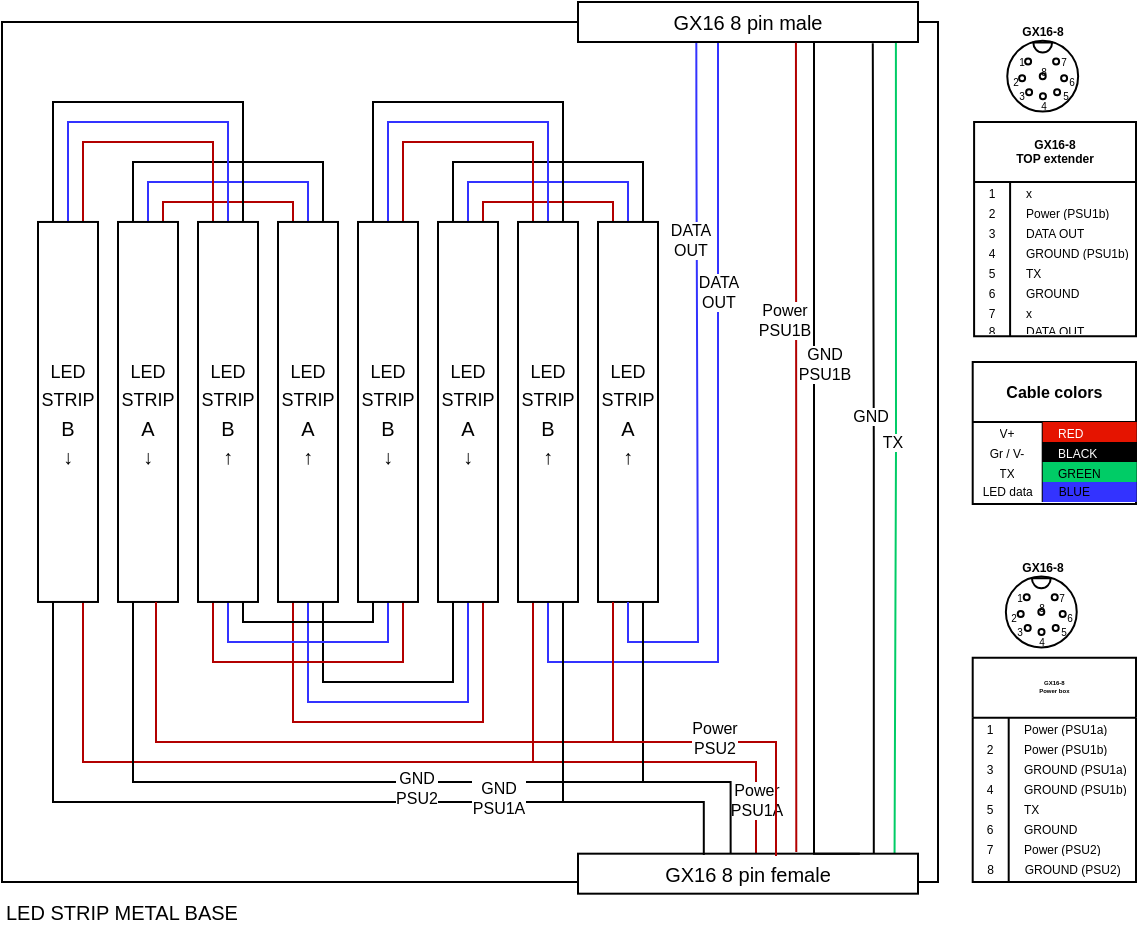 <mxfile version="24.8.3">
  <diagram name="Pagina-1" id="Ac-OBfrbWdnEvAkecJNc">
    <mxGraphModel dx="2564" dy="502" grid="1" gridSize="10" guides="1" tooltips="1" connect="1" arrows="1" fold="1" page="1" pageScale="1" pageWidth="827" pageHeight="1169" math="0" shadow="0">
      <root>
        <mxCell id="0" />
        <mxCell id="1" parent="0" />
        <mxCell id="9Q_260vBjeD41utI28-m-216" value="" style="rounded=0;whiteSpace=wrap;html=1;fillColor=none;movable=1;resizable=1;rotatable=1;deletable=1;editable=1;locked=0;connectable=1;" parent="1" vertex="1">
          <mxGeometry x="-1597" y="220" width="468" height="430" as="geometry" />
        </mxCell>
        <mxCell id="9Q_260vBjeD41utI28-m-170" style="edgeStyle=orthogonalEdgeStyle;rounded=0;orthogonalLoop=1;jettySize=auto;html=1;exitX=0.5;exitY=0;exitDx=0;exitDy=0;entryX=0.5;entryY=0;entryDx=0;entryDy=0;endArrow=none;endFill=0;strokeColor=#3333FF;" parent="1" source="9Q_260vBjeD41utI28-m-163" target="9Q_260vBjeD41utI28-m-165" edge="1">
          <mxGeometry relative="1" as="geometry">
            <Array as="points">
              <mxPoint x="-1524" y="299.98" />
              <mxPoint x="-1444" y="299.98" />
            </Array>
          </mxGeometry>
        </mxCell>
        <mxCell id="9Q_260vBjeD41utI28-m-171" style="edgeStyle=orthogonalEdgeStyle;rounded=0;orthogonalLoop=1;jettySize=auto;html=1;exitX=0.75;exitY=0;exitDx=0;exitDy=0;entryX=0.25;entryY=0;entryDx=0;entryDy=0;endArrow=none;endFill=0;fillColor=#e51400;strokeColor=#B20000;" parent="1" source="9Q_260vBjeD41utI28-m-163" target="9Q_260vBjeD41utI28-m-165" edge="1">
          <mxGeometry relative="1" as="geometry">
            <Array as="points">
              <mxPoint x="-1516" y="309.98" />
              <mxPoint x="-1452" y="309.98" />
            </Array>
          </mxGeometry>
        </mxCell>
        <mxCell id="9Q_260vBjeD41utI28-m-172" style="edgeStyle=orthogonalEdgeStyle;rounded=0;orthogonalLoop=1;jettySize=auto;html=1;exitX=0.25;exitY=0;exitDx=0;exitDy=0;entryX=0.75;entryY=0;entryDx=0;entryDy=0;endArrow=none;endFill=0;" parent="1" source="9Q_260vBjeD41utI28-m-163" target="9Q_260vBjeD41utI28-m-165" edge="1">
          <mxGeometry relative="1" as="geometry">
            <Array as="points">
              <mxPoint x="-1531" y="289.98" />
              <mxPoint x="-1436" y="289.98" />
            </Array>
          </mxGeometry>
        </mxCell>
        <mxCell id="lU2QvOXhu1DzfBHnCpEM-1" style="edgeStyle=orthogonalEdgeStyle;rounded=0;orthogonalLoop=1;jettySize=auto;html=1;exitX=0.75;exitY=1;exitDx=0;exitDy=0;endArrow=none;endFill=0;fillColor=#e51400;strokeColor=#B20000;" parent="1" source="9Q_260vBjeD41utI28-m-164" edge="1">
          <mxGeometry relative="1" as="geometry">
            <mxPoint x="-1330" y="590" as="targetPoint" />
            <Array as="points">
              <mxPoint x="-1556" y="590" />
            </Array>
          </mxGeometry>
        </mxCell>
        <mxCell id="lU2QvOXhu1DzfBHnCpEM-4" style="edgeStyle=orthogonalEdgeStyle;rounded=0;orthogonalLoop=1;jettySize=auto;html=1;exitX=0.25;exitY=1;exitDx=0;exitDy=0;endArrow=none;endFill=0;" parent="1" source="9Q_260vBjeD41utI28-m-164" edge="1">
          <mxGeometry relative="1" as="geometry">
            <mxPoint x="-1320" y="610" as="targetPoint" />
            <Array as="points">
              <mxPoint x="-1571" y="610" />
              <mxPoint x="-1310" y="610" />
            </Array>
          </mxGeometry>
        </mxCell>
        <mxCell id="9Q_260vBjeD41utI28-m-163" value="&lt;font style=&quot;font-size: 9px;&quot;&gt;LED STRIP&lt;/font&gt;&lt;div&gt;&lt;font size=&quot;1&quot;&gt;A&lt;br&gt;&lt;/font&gt;&lt;div&gt;&lt;font style=&quot;&quot;&gt;&lt;font size=&quot;1&quot;&gt;↓&lt;/font&gt;&lt;/font&gt;&lt;/div&gt;&lt;/div&gt;" style="rounded=0;whiteSpace=wrap;html=1;movable=1;resizable=1;rotatable=1;deletable=1;editable=1;locked=0;connectable=1;" parent="1" vertex="1">
          <mxGeometry x="-1539" y="319.98" width="30" height="190" as="geometry" />
        </mxCell>
        <mxCell id="9Q_260vBjeD41utI28-m-169" style="edgeStyle=orthogonalEdgeStyle;rounded=0;orthogonalLoop=1;jettySize=auto;html=1;exitX=0.5;exitY=0;exitDx=0;exitDy=0;entryX=0.5;entryY=0;entryDx=0;entryDy=0;endArrow=none;endFill=0;strokeColor=#3333FF;" parent="1" source="9Q_260vBjeD41utI28-m-164" target="9Q_260vBjeD41utI28-m-166" edge="1">
          <mxGeometry relative="1" as="geometry">
            <Array as="points">
              <mxPoint x="-1564" y="269.98" />
              <mxPoint x="-1484" y="269.98" />
            </Array>
          </mxGeometry>
        </mxCell>
        <mxCell id="9Q_260vBjeD41utI28-m-173" style="edgeStyle=orthogonalEdgeStyle;rounded=0;orthogonalLoop=1;jettySize=auto;html=1;exitX=0.75;exitY=0;exitDx=0;exitDy=0;entryX=0.25;entryY=0;entryDx=0;entryDy=0;endArrow=none;endFill=0;fillColor=#e51400;strokeColor=#B20000;" parent="1" source="9Q_260vBjeD41utI28-m-164" target="9Q_260vBjeD41utI28-m-166" edge="1">
          <mxGeometry relative="1" as="geometry">
            <Array as="points">
              <mxPoint x="-1556" y="279.98" />
              <mxPoint x="-1491" y="279.98" />
            </Array>
          </mxGeometry>
        </mxCell>
        <mxCell id="9Q_260vBjeD41utI28-m-174" style="edgeStyle=orthogonalEdgeStyle;rounded=0;orthogonalLoop=1;jettySize=auto;html=1;exitX=0.25;exitY=0;exitDx=0;exitDy=0;entryX=0.75;entryY=0;entryDx=0;entryDy=0;endArrow=none;endFill=0;" parent="1" source="9Q_260vBjeD41utI28-m-164" target="9Q_260vBjeD41utI28-m-166" edge="1">
          <mxGeometry relative="1" as="geometry">
            <Array as="points">
              <mxPoint x="-1571" y="259.98" />
              <mxPoint x="-1476" y="259.98" />
            </Array>
          </mxGeometry>
        </mxCell>
        <mxCell id="lU2QvOXhu1DzfBHnCpEM-2" style="edgeStyle=orthogonalEdgeStyle;rounded=0;orthogonalLoop=1;jettySize=auto;html=1;fillColor=#e51400;strokeColor=#B20000;endArrow=none;endFill=0;" parent="1" edge="1">
          <mxGeometry relative="1" as="geometry">
            <mxPoint x="-1270" y="580" as="targetPoint" />
            <mxPoint x="-1520" y="510" as="sourcePoint" />
            <Array as="points">
              <mxPoint x="-1520" y="580" />
            </Array>
          </mxGeometry>
        </mxCell>
        <mxCell id="lU2QvOXhu1DzfBHnCpEM-3" style="edgeStyle=orthogonalEdgeStyle;rounded=0;orthogonalLoop=1;jettySize=auto;html=1;endArrow=none;endFill=0;exitX=0.25;exitY=1;exitDx=0;exitDy=0;" parent="1" source="9Q_260vBjeD41utI28-m-163" edge="1">
          <mxGeometry relative="1" as="geometry">
            <mxPoint x="-1250" y="600" as="targetPoint" />
            <mxPoint x="-1570" y="540" as="sourcePoint" />
            <Array as="points">
              <mxPoint x="-1531" y="600" />
            </Array>
          </mxGeometry>
        </mxCell>
        <mxCell id="9Q_260vBjeD41utI28-m-164" value="&lt;font style=&quot;font-size: 9px;&quot;&gt;LED STRIP&lt;/font&gt;&lt;div&gt;&lt;font size=&quot;1&quot;&gt;B&lt;br&gt;&lt;/font&gt;&lt;div&gt;&lt;font style=&quot;&quot;&gt;&lt;font size=&quot;1&quot;&gt;↓&lt;/font&gt;&lt;/font&gt;&lt;/div&gt;&lt;/div&gt;" style="rounded=0;whiteSpace=wrap;html=1;movable=1;resizable=1;rotatable=1;deletable=1;editable=1;locked=0;connectable=1;" parent="1" vertex="1">
          <mxGeometry x="-1579" y="319.98" width="30" height="190" as="geometry" />
        </mxCell>
        <mxCell id="9Q_260vBjeD41utI28-m-209" style="edgeStyle=orthogonalEdgeStyle;rounded=0;orthogonalLoop=1;jettySize=auto;html=1;exitX=0.75;exitY=1;exitDx=0;exitDy=0;entryX=0.25;entryY=1;entryDx=0;entryDy=0;endArrow=none;endFill=0;" parent="1" source="9Q_260vBjeD41utI28-m-165" target="9Q_260vBjeD41utI28-m-199" edge="1">
          <mxGeometry relative="1" as="geometry">
            <Array as="points">
              <mxPoint x="-1436" y="550" />
              <mxPoint x="-1372" y="550" />
            </Array>
          </mxGeometry>
        </mxCell>
        <mxCell id="9Q_260vBjeD41utI28-m-210" style="edgeStyle=orthogonalEdgeStyle;rounded=0;orthogonalLoop=1;jettySize=auto;html=1;exitX=0.5;exitY=1;exitDx=0;exitDy=0;entryX=0.5;entryY=1;entryDx=0;entryDy=0;endArrow=none;endFill=0;strokeColor=#3333FF;" parent="1" source="9Q_260vBjeD41utI28-m-165" target="9Q_260vBjeD41utI28-m-199" edge="1">
          <mxGeometry relative="1" as="geometry">
            <Array as="points">
              <mxPoint x="-1444" y="560" />
              <mxPoint x="-1364" y="560" />
            </Array>
          </mxGeometry>
        </mxCell>
        <mxCell id="9Q_260vBjeD41utI28-m-211" style="edgeStyle=orthogonalEdgeStyle;rounded=0;orthogonalLoop=1;jettySize=auto;html=1;exitX=0.25;exitY=1;exitDx=0;exitDy=0;entryX=0.75;entryY=1;entryDx=0;entryDy=0;endArrow=none;endFill=0;fillColor=#e51400;strokeColor=#B20000;" parent="1" source="9Q_260vBjeD41utI28-m-165" target="9Q_260vBjeD41utI28-m-199" edge="1">
          <mxGeometry relative="1" as="geometry">
            <Array as="points">
              <mxPoint x="-1452" y="570" />
              <mxPoint x="-1356" y="570" />
            </Array>
          </mxGeometry>
        </mxCell>
        <mxCell id="9Q_260vBjeD41utI28-m-165" value="&lt;font style=&quot;font-size: 9px;&quot;&gt;LED STRIP&lt;/font&gt;&lt;div&gt;&lt;font size=&quot;1&quot;&gt;A&lt;br&gt;&lt;/font&gt;&lt;div&gt;&lt;font style=&quot;&quot;&gt;&lt;font size=&quot;1&quot;&gt;↑&lt;/font&gt;&lt;/font&gt;&lt;/div&gt;&lt;/div&gt;" style="rounded=0;whiteSpace=wrap;html=1;movable=1;resizable=1;rotatable=1;deletable=1;editable=1;locked=0;connectable=1;" parent="1" vertex="1">
          <mxGeometry x="-1459" y="319.98" width="30" height="190" as="geometry" />
        </mxCell>
        <mxCell id="9Q_260vBjeD41utI28-m-206" style="edgeStyle=orthogonalEdgeStyle;rounded=0;orthogonalLoop=1;jettySize=auto;html=1;exitX=0.75;exitY=1;exitDx=0;exitDy=0;entryX=0.25;entryY=1;entryDx=0;entryDy=0;endArrow=none;endFill=0;" parent="1" source="9Q_260vBjeD41utI28-m-166" target="9Q_260vBjeD41utI28-m-203" edge="1">
          <mxGeometry relative="1" as="geometry">
            <Array as="points">
              <mxPoint x="-1477" y="520" />
              <mxPoint x="-1411" y="520" />
            </Array>
          </mxGeometry>
        </mxCell>
        <mxCell id="9Q_260vBjeD41utI28-m-207" style="edgeStyle=orthogonalEdgeStyle;rounded=0;orthogonalLoop=1;jettySize=auto;html=1;exitX=0.5;exitY=1;exitDx=0;exitDy=0;entryX=0.5;entryY=1;entryDx=0;entryDy=0;strokeColor=#3333FF;endArrow=none;endFill=0;" parent="1" source="9Q_260vBjeD41utI28-m-166" target="9Q_260vBjeD41utI28-m-203" edge="1">
          <mxGeometry relative="1" as="geometry" />
        </mxCell>
        <mxCell id="9Q_260vBjeD41utI28-m-208" style="edgeStyle=orthogonalEdgeStyle;rounded=0;orthogonalLoop=1;jettySize=auto;html=1;exitX=0.25;exitY=1;exitDx=0;exitDy=0;entryX=0.75;entryY=1;entryDx=0;entryDy=0;fillColor=#e51400;strokeColor=#B20000;endArrow=none;endFill=0;" parent="1" source="9Q_260vBjeD41utI28-m-166" target="9Q_260vBjeD41utI28-m-203" edge="1">
          <mxGeometry relative="1" as="geometry">
            <Array as="points">
              <mxPoint x="-1491" y="540" />
              <mxPoint x="-1396" y="540" />
            </Array>
          </mxGeometry>
        </mxCell>
        <mxCell id="9Q_260vBjeD41utI28-m-166" value="&lt;font style=&quot;font-size: 9px;&quot;&gt;LED STRIP&lt;/font&gt;&lt;div&gt;&lt;font size=&quot;1&quot;&gt;B&lt;br&gt;&lt;/font&gt;&lt;div&gt;&lt;font style=&quot;&quot;&gt;&lt;font size=&quot;1&quot;&gt;↑&lt;/font&gt;&lt;/font&gt;&lt;/div&gt;&lt;/div&gt;" style="rounded=0;whiteSpace=wrap;html=1;movable=1;resizable=1;rotatable=1;deletable=1;editable=1;locked=0;connectable=1;" parent="1" vertex="1">
          <mxGeometry x="-1499" y="319.98" width="30" height="190" as="geometry" />
        </mxCell>
        <mxCell id="9Q_260vBjeD41utI28-m-196" style="edgeStyle=orthogonalEdgeStyle;rounded=0;orthogonalLoop=1;jettySize=auto;html=1;exitX=0.5;exitY=0;exitDx=0;exitDy=0;entryX=0.5;entryY=0;entryDx=0;entryDy=0;endArrow=none;endFill=0;strokeColor=#3333FF;" parent="1" source="9Q_260vBjeD41utI28-m-199" target="9Q_260vBjeD41utI28-m-204" edge="1">
          <mxGeometry relative="1" as="geometry">
            <Array as="points">
              <mxPoint x="-1364" y="299.98" />
              <mxPoint x="-1284" y="299.98" />
            </Array>
          </mxGeometry>
        </mxCell>
        <mxCell id="9Q_260vBjeD41utI28-m-197" style="edgeStyle=orthogonalEdgeStyle;rounded=0;orthogonalLoop=1;jettySize=auto;html=1;exitX=0.75;exitY=0;exitDx=0;exitDy=0;entryX=0.25;entryY=0;entryDx=0;entryDy=0;endArrow=none;endFill=0;fillColor=#e51400;strokeColor=#B20000;" parent="1" source="9Q_260vBjeD41utI28-m-199" target="9Q_260vBjeD41utI28-m-204" edge="1">
          <mxGeometry relative="1" as="geometry">
            <Array as="points">
              <mxPoint x="-1356" y="309.98" />
              <mxPoint x="-1292" y="309.98" />
            </Array>
          </mxGeometry>
        </mxCell>
        <mxCell id="9Q_260vBjeD41utI28-m-198" style="edgeStyle=orthogonalEdgeStyle;rounded=0;orthogonalLoop=1;jettySize=auto;html=1;exitX=0.25;exitY=0;exitDx=0;exitDy=0;entryX=0.75;entryY=0;entryDx=0;entryDy=0;endArrow=none;endFill=0;" parent="1" source="9Q_260vBjeD41utI28-m-199" target="9Q_260vBjeD41utI28-m-204" edge="1">
          <mxGeometry relative="1" as="geometry">
            <Array as="points">
              <mxPoint x="-1371" y="289.98" />
              <mxPoint x="-1276" y="289.98" />
            </Array>
          </mxGeometry>
        </mxCell>
        <mxCell id="9Q_260vBjeD41utI28-m-199" value="&lt;font style=&quot;font-size: 9px;&quot;&gt;LED STRIP&lt;/font&gt;&lt;div&gt;&lt;font size=&quot;1&quot;&gt;A&lt;br&gt;&lt;/font&gt;&lt;div&gt;&lt;font style=&quot;&quot;&gt;&lt;font size=&quot;1&quot;&gt;↓&lt;/font&gt;&lt;/font&gt;&lt;/div&gt;&lt;/div&gt;" style="rounded=0;whiteSpace=wrap;html=1;movable=1;resizable=1;rotatable=1;deletable=1;editable=1;locked=0;connectable=1;" parent="1" vertex="1">
          <mxGeometry x="-1379" y="319.98" width="30" height="190" as="geometry" />
        </mxCell>
        <mxCell id="9Q_260vBjeD41utI28-m-200" style="edgeStyle=orthogonalEdgeStyle;rounded=0;orthogonalLoop=1;jettySize=auto;html=1;exitX=0.5;exitY=0;exitDx=0;exitDy=0;entryX=0.5;entryY=0;entryDx=0;entryDy=0;endArrow=none;endFill=0;strokeColor=#3333FF;" parent="1" source="9Q_260vBjeD41utI28-m-203" target="9Q_260vBjeD41utI28-m-205" edge="1">
          <mxGeometry relative="1" as="geometry">
            <Array as="points">
              <mxPoint x="-1404" y="269.98" />
              <mxPoint x="-1324" y="269.98" />
            </Array>
          </mxGeometry>
        </mxCell>
        <mxCell id="9Q_260vBjeD41utI28-m-201" style="edgeStyle=orthogonalEdgeStyle;rounded=0;orthogonalLoop=1;jettySize=auto;html=1;exitX=0.75;exitY=0;exitDx=0;exitDy=0;entryX=0.25;entryY=0;entryDx=0;entryDy=0;endArrow=none;endFill=0;fillColor=#e51400;strokeColor=#B20000;" parent="1" source="9Q_260vBjeD41utI28-m-203" target="9Q_260vBjeD41utI28-m-205" edge="1">
          <mxGeometry relative="1" as="geometry">
            <Array as="points">
              <mxPoint x="-1396" y="279.98" />
              <mxPoint x="-1331" y="279.98" />
            </Array>
          </mxGeometry>
        </mxCell>
        <mxCell id="9Q_260vBjeD41utI28-m-202" style="edgeStyle=orthogonalEdgeStyle;rounded=0;orthogonalLoop=1;jettySize=auto;html=1;exitX=0.25;exitY=0;exitDx=0;exitDy=0;entryX=0.75;entryY=0;entryDx=0;entryDy=0;endArrow=none;endFill=0;" parent="1" source="9Q_260vBjeD41utI28-m-203" target="9Q_260vBjeD41utI28-m-205" edge="1">
          <mxGeometry relative="1" as="geometry">
            <Array as="points">
              <mxPoint x="-1411" y="259.98" />
              <mxPoint x="-1316" y="259.98" />
            </Array>
          </mxGeometry>
        </mxCell>
        <mxCell id="9Q_260vBjeD41utI28-m-203" value="&lt;font style=&quot;font-size: 9px;&quot;&gt;LED STRIP&lt;/font&gt;&lt;div&gt;&lt;font size=&quot;1&quot;&gt;B&lt;br&gt;&lt;/font&gt;&lt;div&gt;&lt;font style=&quot;&quot;&gt;&lt;font size=&quot;1&quot;&gt;↓&lt;/font&gt;&lt;/font&gt;&lt;/div&gt;&lt;/div&gt;" style="rounded=0;whiteSpace=wrap;html=1;movable=1;resizable=1;rotatable=1;deletable=1;editable=1;locked=0;connectable=1;" parent="1" vertex="1">
          <mxGeometry x="-1419" y="319.98" width="30" height="190" as="geometry" />
        </mxCell>
        <mxCell id="9Q_260vBjeD41utI28-m-204" value="&lt;font style=&quot;font-size: 9px;&quot;&gt;LED STRIP&lt;/font&gt;&lt;div&gt;&lt;font size=&quot;1&quot;&gt;A&lt;br&gt;&lt;/font&gt;&lt;div&gt;&lt;font style=&quot;&quot;&gt;&lt;font size=&quot;1&quot;&gt;↑&lt;/font&gt;&lt;/font&gt;&lt;/div&gt;&lt;/div&gt;" style="rounded=0;whiteSpace=wrap;html=1;movable=1;resizable=1;rotatable=1;deletable=1;editable=1;locked=0;connectable=1;" parent="1" vertex="1">
          <mxGeometry x="-1299" y="319.98" width="30" height="190" as="geometry" />
        </mxCell>
        <mxCell id="9Q_260vBjeD41utI28-m-220" style="edgeStyle=orthogonalEdgeStyle;rounded=0;orthogonalLoop=1;jettySize=auto;html=1;exitX=0.5;exitY=1;exitDx=0;exitDy=0;entryX=0.5;entryY=1;entryDx=0;entryDy=0;strokeColor=#3333FF;endArrow=none;endFill=0;startArrow=none;startFill=0;" parent="1" source="9Q_260vBjeD41utI28-m-205" target="9Q_260vBjeD41utI28-m-218" edge="1">
          <mxGeometry relative="1" as="geometry">
            <Array as="points">
              <mxPoint x="-1324" y="540" />
              <mxPoint x="-1239" y="540" />
            </Array>
          </mxGeometry>
        </mxCell>
        <mxCell id="9Q_260vBjeD41utI28-m-227" value="DATA&lt;div style=&quot;font-size: 8px;&quot;&gt;OUT&lt;/div&gt;" style="edgeLabel;html=1;align=center;verticalAlign=middle;resizable=0;points=[];fontSize=8;" parent="9Q_260vBjeD41utI28-m-220" vertex="1" connectable="0">
          <mxGeometry x="0.099" relative="1" as="geometry">
            <mxPoint y="-58" as="offset" />
          </mxGeometry>
        </mxCell>
        <mxCell id="9Q_260vBjeD41utI28-m-262" style="edgeStyle=orthogonalEdgeStyle;rounded=0;orthogonalLoop=1;jettySize=auto;html=1;exitX=0.25;exitY=1;exitDx=0;exitDy=0;endArrow=none;endFill=0;startArrow=none;startFill=0;fillColor=#e51400;strokeColor=#B20000;" parent="1" source="9Q_260vBjeD41utI28-m-205" edge="1">
          <mxGeometry relative="1" as="geometry">
            <Array as="points">
              <mxPoint x="-1331" y="590" />
              <mxPoint x="-1220" y="590" />
              <mxPoint x="-1220" y="636" />
            </Array>
            <mxPoint x="-1220" y="636" as="targetPoint" />
          </mxGeometry>
        </mxCell>
        <mxCell id="9Q_260vBjeD41utI28-m-270" value="Power&lt;br style=&quot;font-size: 8px;&quot;&gt;&lt;div style=&quot;font-size: 8px;&quot;&gt;PSU1A&lt;/div&gt;" style="edgeLabel;html=1;align=center;verticalAlign=middle;resizable=0;points=[];fontSize=8;" parent="9Q_260vBjeD41utI28-m-262" vertex="1" connectable="0">
          <mxGeometry x="0.769" relative="1" as="geometry">
            <mxPoint as="offset" />
          </mxGeometry>
        </mxCell>
        <mxCell id="9Q_260vBjeD41utI28-m-205" value="&lt;font style=&quot;font-size: 9px;&quot;&gt;LED STRIP&lt;/font&gt;&lt;div&gt;&lt;font size=&quot;1&quot;&gt;B&lt;br&gt;&lt;/font&gt;&lt;div&gt;&lt;font style=&quot;&quot;&gt;&lt;font size=&quot;1&quot;&gt;↑&lt;/font&gt;&lt;/font&gt;&lt;/div&gt;&lt;/div&gt;" style="rounded=0;whiteSpace=wrap;html=1;movable=1;resizable=1;rotatable=1;deletable=1;editable=1;locked=0;connectable=1;" parent="1" vertex="1">
          <mxGeometry x="-1339" y="319.98" width="30" height="190" as="geometry" />
        </mxCell>
        <mxCell id="9Q_260vBjeD41utI28-m-223" style="edgeStyle=orthogonalEdgeStyle;rounded=0;orthogonalLoop=1;jettySize=auto;html=1;exitX=0.935;exitY=0.991;exitDx=0;exitDy=0;entryX=0.931;entryY=0.141;entryDx=0;entryDy=0;entryPerimeter=0;exitPerimeter=0;endArrow=none;endFill=0;strokeColor=#00CC66;startArrow=none;startFill=0;" parent="1" source="9Q_260vBjeD41utI28-m-218" target="9Q_260vBjeD41utI28-m-219" edge="1">
          <mxGeometry relative="1" as="geometry" />
        </mxCell>
        <mxCell id="9Q_260vBjeD41utI28-m-228" value="TX" style="edgeLabel;html=1;align=center;verticalAlign=middle;resizable=0;points=[];fontSize=8;" parent="9Q_260vBjeD41utI28-m-223" vertex="1" connectable="0">
          <mxGeometry x="0.03" y="-8" relative="1" as="geometry">
            <mxPoint x="6" y="-10" as="offset" />
          </mxGeometry>
        </mxCell>
        <mxCell id="9Q_260vBjeD41utI28-m-272" style="edgeStyle=orthogonalEdgeStyle;rounded=0;orthogonalLoop=1;jettySize=auto;html=1;exitX=0.348;exitY=0.886;exitDx=0;exitDy=0;entryX=0.5;entryY=1;entryDx=0;entryDy=0;strokeColor=#3333FF;exitPerimeter=0;endArrow=none;endFill=0;" parent="1" source="9Q_260vBjeD41utI28-m-218" target="9Q_260vBjeD41utI28-m-204" edge="1">
          <mxGeometry relative="1" as="geometry">
            <Array as="points">
              <mxPoint x="-1250" y="275" />
              <mxPoint x="-1249" y="530" />
              <mxPoint x="-1284" y="530" />
            </Array>
          </mxGeometry>
        </mxCell>
        <mxCell id="9Q_260vBjeD41utI28-m-218" value="&lt;font style=&quot;font-size: 10px;&quot;&gt;GX16 8 pin male&lt;/font&gt;" style="rounded=0;whiteSpace=wrap;html=1;movable=1;resizable=1;rotatable=1;deletable=1;editable=1;locked=0;connectable=1;" parent="1" vertex="1">
          <mxGeometry x="-1309" y="210" width="170" height="20" as="geometry" />
        </mxCell>
        <mxCell id="9Q_260vBjeD41utI28-m-256" style="edgeStyle=orthogonalEdgeStyle;rounded=0;orthogonalLoop=1;jettySize=auto;html=1;exitX=0.449;exitY=0.002;exitDx=0;exitDy=0;entryX=0.75;entryY=1;entryDx=0;entryDy=0;endArrow=none;endFill=0;exitPerimeter=0;" parent="1" source="9Q_260vBjeD41utI28-m-219" target="9Q_260vBjeD41utI28-m-204" edge="1">
          <mxGeometry relative="1" as="geometry">
            <Array as="points">
              <mxPoint x="-1233" y="600" />
              <mxPoint x="-1276" y="600" />
            </Array>
          </mxGeometry>
        </mxCell>
        <mxCell id="9Q_260vBjeD41utI28-m-266" value="GND&lt;div style=&quot;font-size: 8px;&quot;&gt;PSU2&lt;/div&gt;" style="edgeLabel;html=1;align=center;verticalAlign=middle;resizable=0;points=[];fontSize=8;" parent="9Q_260vBjeD41utI28-m-256" vertex="1" connectable="0">
          <mxGeometry x="-0.13" y="1" relative="1" as="geometry">
            <mxPoint x="-119" y="2" as="offset" />
          </mxGeometry>
        </mxCell>
        <mxCell id="9Q_260vBjeD41utI28-m-259" style="edgeStyle=orthogonalEdgeStyle;rounded=0;orthogonalLoop=1;jettySize=auto;html=1;exitX=0.87;exitY=0.085;exitDx=0;exitDy=0;entryX=0.867;entryY=1.031;entryDx=0;entryDy=0;endArrow=none;endFill=0;exitPerimeter=0;entryPerimeter=0;" parent="1" source="9Q_260vBjeD41utI28-m-219" target="9Q_260vBjeD41utI28-m-218" edge="1">
          <mxGeometry relative="1" as="geometry" />
        </mxCell>
        <mxCell id="9Q_260vBjeD41utI28-m-264" value="GND" style="edgeLabel;html=1;align=center;verticalAlign=middle;resizable=0;points=[];fontSize=8;" parent="9Q_260vBjeD41utI28-m-259" vertex="1" connectable="0">
          <mxGeometry x="0.087" y="2" relative="1" as="geometry">
            <mxPoint as="offset" />
          </mxGeometry>
        </mxCell>
        <mxCell id="9Q_260vBjeD41utI28-m-219" value="&lt;font style=&quot;font-size: 10px;&quot;&gt;GX16 8 pin female&lt;/font&gt;" style="rounded=0;whiteSpace=wrap;html=1;movable=1;resizable=1;rotatable=1;deletable=1;editable=1;locked=0;connectable=1;" parent="1" vertex="1">
          <mxGeometry x="-1309" y="635.84" width="170" height="20" as="geometry" />
        </mxCell>
        <mxCell id="9Q_260vBjeD41utI28-m-249" style="edgeStyle=orthogonalEdgeStyle;rounded=0;orthogonalLoop=1;jettySize=auto;html=1;exitX=0.25;exitY=1;exitDx=0;exitDy=0;fillColor=#e51400;strokeColor=#B20000;endArrow=none;endFill=0;startArrow=none;startFill=0;" parent="1" source="9Q_260vBjeD41utI28-m-204" edge="1">
          <mxGeometry relative="1" as="geometry">
            <Array as="points">
              <mxPoint x="-1291" y="580" />
              <mxPoint x="-1210" y="580" />
              <mxPoint x="-1210" y="637" />
            </Array>
            <mxPoint x="-1210" y="636" as="targetPoint" />
          </mxGeometry>
        </mxCell>
        <mxCell id="9Q_260vBjeD41utI28-m-269" value="Power&lt;br style=&quot;font-size: 8px;&quot;&gt;&lt;div style=&quot;font-size: 8px;&quot;&gt;PSU2&lt;/div&gt;" style="edgeLabel;html=1;align=center;verticalAlign=middle;resizable=0;points=[];fontSize=8;" parent="9Q_260vBjeD41utI28-m-249" vertex="1" connectable="0">
          <mxGeometry x="-0.07" y="-8" relative="1" as="geometry">
            <mxPoint x="23" y="-10" as="offset" />
          </mxGeometry>
        </mxCell>
        <mxCell id="9Q_260vBjeD41utI28-m-253" value="LED STRIP METAL BASE" style="text;html=1;align=left;verticalAlign=middle;whiteSpace=wrap;rounded=0;fontSize=10;" parent="1" vertex="1">
          <mxGeometry x="-1597" y="650" width="160" height="30" as="geometry" />
        </mxCell>
        <mxCell id="9Q_260vBjeD41utI28-m-257" style="edgeStyle=orthogonalEdgeStyle;rounded=0;orthogonalLoop=1;jettySize=auto;html=1;exitX=0.75;exitY=1;exitDx=0;exitDy=0;entryX=0.37;entryY=0.032;entryDx=0;entryDy=0;entryPerimeter=0;endArrow=none;endFill=0;startArrow=none;startFill=0;fontSize=8;" parent="1" source="9Q_260vBjeD41utI28-m-205" target="9Q_260vBjeD41utI28-m-219" edge="1">
          <mxGeometry relative="1" as="geometry">
            <Array as="points">
              <mxPoint x="-1316" y="610" />
              <mxPoint x="-1246" y="610" />
            </Array>
          </mxGeometry>
        </mxCell>
        <mxCell id="9Q_260vBjeD41utI28-m-268" value="GND&lt;div style=&quot;font-size: 8px;&quot;&gt;PSU1A&lt;/div&gt;" style="edgeLabel;html=1;align=center;verticalAlign=middle;resizable=0;points=[];fontSize=8;" parent="9Q_260vBjeD41utI28-m-257" vertex="1" connectable="0">
          <mxGeometry x="0.633" y="1" relative="1" as="geometry">
            <mxPoint x="-94" y="-1" as="offset" />
          </mxGeometry>
        </mxCell>
        <mxCell id="9Q_260vBjeD41utI28-m-260" style="edgeStyle=orthogonalEdgeStyle;rounded=0;orthogonalLoop=1;jettySize=auto;html=1;exitX=0.829;exitY=0.003;exitDx=0;exitDy=0;exitPerimeter=0;endArrow=none;endFill=0;" parent="1" source="9Q_260vBjeD41utI28-m-219" edge="1">
          <mxGeometry relative="1" as="geometry">
            <mxPoint x="-1191" y="230" as="targetPoint" />
            <Array as="points">
              <mxPoint x="-1191" y="636" />
            </Array>
          </mxGeometry>
        </mxCell>
        <mxCell id="9Q_260vBjeD41utI28-m-265" value="GND&lt;div&gt;PSU1B&lt;/div&gt;" style="edgeLabel;html=1;align=center;verticalAlign=middle;resizable=0;points=[];fontSize=8;" parent="9Q_260vBjeD41utI28-m-260" vertex="1" connectable="0">
          <mxGeometry x="-0.218" relative="1" as="geometry">
            <mxPoint x="5" y="-101" as="offset" />
          </mxGeometry>
        </mxCell>
        <mxCell id="9Q_260vBjeD41utI28-m-261" style="edgeStyle=orthogonalEdgeStyle;rounded=0;orthogonalLoop=1;jettySize=auto;html=1;exitX=0.642;exitY=-0.043;exitDx=0;exitDy=0;entryX=0.641;entryY=1.021;entryDx=0;entryDy=0;entryPerimeter=0;exitPerimeter=0;fillColor=#e51400;strokeColor=#B20000;endArrow=none;endFill=0;" parent="1" source="9Q_260vBjeD41utI28-m-219" target="9Q_260vBjeD41utI28-m-218" edge="1">
          <mxGeometry relative="1" as="geometry" />
        </mxCell>
        <mxCell id="9Q_260vBjeD41utI28-m-263" value="Power&lt;div style=&quot;font-size: 8px;&quot;&gt;PSU1B&lt;/div&gt;" style="edgeLabel;html=1;align=center;verticalAlign=middle;resizable=0;points=[];fontSize=8;" parent="9Q_260vBjeD41utI28-m-261" vertex="1" connectable="0">
          <mxGeometry x="0.356" relative="1" as="geometry">
            <mxPoint x="-6" y="8" as="offset" />
          </mxGeometry>
        </mxCell>
        <mxCell id="9Q_260vBjeD41utI28-m-273" value="DATA&lt;div style=&quot;font-size: 8px;&quot;&gt;OUT&lt;/div&gt;" style="edgeLabel;html=1;align=center;verticalAlign=middle;resizable=0;points=[];fontSize=8;" parent="1" vertex="1" connectable="0">
          <mxGeometry x="-1228.982" y="431.391" as="geometry">
            <mxPoint x="-24" y="-103" as="offset" />
          </mxGeometry>
        </mxCell>
        <mxCell id="9Q_260vBjeD41utI28-m-594" value="" style="ellipse;whiteSpace=wrap;html=1;aspect=fixed;" parent="1" vertex="1">
          <mxGeometry x="-1095.06" y="497.27" width="35.433" height="35.43" as="geometry" />
        </mxCell>
        <mxCell id="9Q_260vBjeD41utI28-m-595" value="" style="ellipse;whiteSpace=wrap;html=1;aspect=fixed;" parent="1" vertex="1">
          <mxGeometry x="-1078.84" y="513.48" width="3" height="3" as="geometry" />
        </mxCell>
        <mxCell id="9Q_260vBjeD41utI28-m-596" value="" style="ellipse;whiteSpace=wrap;html=1;aspect=fixed;" parent="1" vertex="1">
          <mxGeometry x="-1086.15" y="506.17" width="3" height="3" as="geometry" />
        </mxCell>
        <mxCell id="9Q_260vBjeD41utI28-m-597" value="" style="ellipse;whiteSpace=wrap;html=1;aspect=fixed;" parent="1" vertex="1">
          <mxGeometry x="-1085.65" y="521.49" width="3" height="3" as="geometry" />
        </mxCell>
        <mxCell id="9Q_260vBjeD41utI28-m-598" value="" style="ellipse;whiteSpace=wrap;html=1;aspect=fixed;" parent="1" vertex="1">
          <mxGeometry x="-1089.15" y="514.49" width="3" height="3" as="geometry" />
        </mxCell>
        <mxCell id="9Q_260vBjeD41utI28-m-599" value="" style="ellipse;whiteSpace=wrap;html=1;aspect=fixed;" parent="1" vertex="1">
          <mxGeometry x="-1072.15" y="506.17" width="3" height="3" as="geometry" />
        </mxCell>
        <mxCell id="9Q_260vBjeD41utI28-m-600" value="" style="ellipse;whiteSpace=wrap;html=1;aspect=fixed;" parent="1" vertex="1">
          <mxGeometry x="-1068.15" y="514.49" width="3" height="3" as="geometry" />
        </mxCell>
        <mxCell id="9Q_260vBjeD41utI28-m-601" value="" style="ellipse;whiteSpace=wrap;html=1;aspect=fixed;" parent="1" vertex="1">
          <mxGeometry x="-1071.65" y="521.49" width="3" height="3" as="geometry" />
        </mxCell>
        <mxCell id="9Q_260vBjeD41utI28-m-602" value="1" style="text;html=1;strokeColor=none;fillColor=none;align=center;verticalAlign=middle;whiteSpace=wrap;rounded=0;fontSize=5;" parent="1" vertex="1">
          <mxGeometry x="-1093.15" y="504.17" width="10" height="5" as="geometry" />
        </mxCell>
        <mxCell id="9Q_260vBjeD41utI28-m-603" value="2" style="text;html=1;strokeColor=none;fillColor=none;align=center;verticalAlign=middle;whiteSpace=wrap;rounded=0;fontSize=5;" parent="1" vertex="1">
          <mxGeometry x="-1096.15" y="514.49" width="10" height="5" as="geometry" />
        </mxCell>
        <mxCell id="9Q_260vBjeD41utI28-m-604" value="3" style="text;html=1;strokeColor=none;fillColor=none;align=center;verticalAlign=middle;whiteSpace=wrap;rounded=0;fontSize=5;" parent="1" vertex="1">
          <mxGeometry x="-1092.65" y="521.49" width="10" height="5" as="geometry" />
        </mxCell>
        <mxCell id="9Q_260vBjeD41utI28-m-605" value="5" style="text;html=1;strokeColor=none;fillColor=none;align=center;verticalAlign=middle;whiteSpace=wrap;rounded=0;fontSize=5;" parent="1" vertex="1">
          <mxGeometry x="-1070.65" y="521.49" width="10" height="5" as="geometry" />
        </mxCell>
        <mxCell id="9Q_260vBjeD41utI28-m-606" value="6" style="text;html=1;strokeColor=none;fillColor=none;align=center;verticalAlign=middle;whiteSpace=wrap;rounded=0;fontSize=5;" parent="1" vertex="1">
          <mxGeometry x="-1068.15" y="514.49" width="10" height="5" as="geometry" />
        </mxCell>
        <mxCell id="9Q_260vBjeD41utI28-m-607" value="7" style="text;html=1;strokeColor=none;fillColor=none;align=center;verticalAlign=middle;whiteSpace=wrap;rounded=0;fontSize=5;" parent="1" vertex="1">
          <mxGeometry x="-1071.65" y="504.17" width="10" height="5" as="geometry" />
        </mxCell>
        <mxCell id="9Q_260vBjeD41utI28-m-608" value="8" style="text;html=1;strokeColor=none;fillColor=none;align=center;verticalAlign=middle;whiteSpace=wrap;rounded=0;fontSize=5;" parent="1" vertex="1">
          <mxGeometry x="-1082.15" y="509.49" width="10" height="5" as="geometry" />
        </mxCell>
        <mxCell id="9Q_260vBjeD41utI28-m-609" value="" style="verticalLabelPosition=bottom;verticalAlign=top;html=1;shape=mxgraph.basic.half_circle;fontSize=3;movable=1;resizable=1;rotatable=1;deletable=1;editable=1;connectable=1;fixDash=0;shadow=0;sketch=0;" parent="1" vertex="1">
          <mxGeometry x="-1082.05" y="498.17" width="9.41" height="5" as="geometry" />
        </mxCell>
        <mxCell id="9Q_260vBjeD41utI28-m-617" value="GX16-8&#xa;Power box" style="shape=table;startSize=30;container=1;collapsible=0;childLayout=tableLayout;fixedRows=1;rowLines=0;fontStyle=1;shadow=0;sketch=0;strokeColor=#000000;fontSize=3;" parent="1" vertex="1">
          <mxGeometry x="-1111.65" y="537.9" width="81.65" height="112.1" as="geometry" />
        </mxCell>
        <mxCell id="9Q_260vBjeD41utI28-m-618" value="" style="shape=tableRow;horizontal=0;startSize=0;swimlaneHead=0;swimlaneBody=0;top=0;left=0;bottom=0;right=0;collapsible=0;dropTarget=0;fillColor=none;points=[[0,0.5],[1,0.5]];portConstraint=eastwest;shadow=0;sketch=0;strokeColor=#000000;fontSize=3;" parent="9Q_260vBjeD41utI28-m-617" vertex="1">
          <mxGeometry y="30" width="81.65" height="10" as="geometry" />
        </mxCell>
        <mxCell id="9Q_260vBjeD41utI28-m-619" value="1" style="shape=partialRectangle;html=1;whiteSpace=wrap;connectable=0;fillColor=none;top=0;left=0;bottom=0;right=0;overflow=hidden;pointerEvents=1;shadow=0;sketch=0;strokeColor=#000000;fontSize=6;" parent="9Q_260vBjeD41utI28-m-618" vertex="1">
          <mxGeometry width="18" height="10" as="geometry">
            <mxRectangle width="18" height="10" as="alternateBounds" />
          </mxGeometry>
        </mxCell>
        <mxCell id="9Q_260vBjeD41utI28-m-620" value="Power (PSU1a)" style="shape=partialRectangle;html=1;whiteSpace=wrap;connectable=0;fillColor=none;top=0;left=0;bottom=0;right=0;align=left;spacingLeft=6;overflow=hidden;shadow=0;sketch=0;strokeColor=#000000;fontSize=6;" parent="9Q_260vBjeD41utI28-m-618" vertex="1">
          <mxGeometry x="18" width="64" height="10" as="geometry">
            <mxRectangle width="64" height="10" as="alternateBounds" />
          </mxGeometry>
        </mxCell>
        <mxCell id="9Q_260vBjeD41utI28-m-621" value="" style="shape=tableRow;horizontal=0;startSize=0;swimlaneHead=0;swimlaneBody=0;top=0;left=0;bottom=0;right=0;collapsible=0;dropTarget=0;fillColor=none;points=[[0,0.5],[1,0.5]];portConstraint=eastwest;shadow=0;sketch=0;strokeColor=#000000;fontSize=3;" parent="9Q_260vBjeD41utI28-m-617" vertex="1">
          <mxGeometry y="40" width="81.65" height="10" as="geometry" />
        </mxCell>
        <mxCell id="9Q_260vBjeD41utI28-m-622" value="2" style="shape=partialRectangle;html=1;whiteSpace=wrap;connectable=0;fillColor=none;top=0;left=0;bottom=0;right=0;overflow=hidden;shadow=0;sketch=0;strokeColor=#000000;fontSize=6;" parent="9Q_260vBjeD41utI28-m-621" vertex="1">
          <mxGeometry width="18" height="10" as="geometry">
            <mxRectangle width="18" height="10" as="alternateBounds" />
          </mxGeometry>
        </mxCell>
        <mxCell id="9Q_260vBjeD41utI28-m-623" value="Power&amp;nbsp;(PSU1b)" style="shape=partialRectangle;html=1;whiteSpace=wrap;connectable=0;fillColor=none;top=0;left=0;bottom=0;right=0;align=left;spacingLeft=6;overflow=hidden;shadow=0;sketch=0;strokeColor=#000000;fontSize=6;" parent="9Q_260vBjeD41utI28-m-621" vertex="1">
          <mxGeometry x="18" width="64" height="10" as="geometry">
            <mxRectangle width="64" height="10" as="alternateBounds" />
          </mxGeometry>
        </mxCell>
        <mxCell id="9Q_260vBjeD41utI28-m-624" value="" style="shape=tableRow;horizontal=0;startSize=0;swimlaneHead=0;swimlaneBody=0;top=0;left=0;bottom=0;right=0;collapsible=0;dropTarget=0;fillColor=none;points=[[0,0.5],[1,0.5]];portConstraint=eastwest;shadow=0;sketch=0;strokeColor=#000000;fontSize=3;" parent="9Q_260vBjeD41utI28-m-617" vertex="1">
          <mxGeometry y="50" width="81.65" height="10" as="geometry" />
        </mxCell>
        <mxCell id="9Q_260vBjeD41utI28-m-625" value="3" style="shape=partialRectangle;html=1;whiteSpace=wrap;connectable=0;fillColor=none;top=0;left=0;bottom=0;right=0;overflow=hidden;shadow=0;sketch=0;strokeColor=#000000;fontSize=6;" parent="9Q_260vBjeD41utI28-m-624" vertex="1">
          <mxGeometry width="18" height="10" as="geometry">
            <mxRectangle width="18" height="10" as="alternateBounds" />
          </mxGeometry>
        </mxCell>
        <mxCell id="9Q_260vBjeD41utI28-m-626" value="GROUND&amp;nbsp;(PSU1a)" style="shape=partialRectangle;html=1;whiteSpace=wrap;connectable=0;fillColor=none;top=0;left=0;bottom=0;right=0;align=left;spacingLeft=6;overflow=hidden;shadow=0;sketch=0;strokeColor=#000000;fontSize=6;" parent="9Q_260vBjeD41utI28-m-624" vertex="1">
          <mxGeometry x="18" width="64" height="10" as="geometry">
            <mxRectangle width="64" height="10" as="alternateBounds" />
          </mxGeometry>
        </mxCell>
        <mxCell id="9Q_260vBjeD41utI28-m-627" style="shape=tableRow;horizontal=0;startSize=0;swimlaneHead=0;swimlaneBody=0;top=0;left=0;bottom=0;right=0;collapsible=0;dropTarget=0;fillColor=none;points=[[0,0.5],[1,0.5]];portConstraint=eastwest;shadow=0;sketch=0;strokeColor=#000000;fontSize=3;" parent="9Q_260vBjeD41utI28-m-617" vertex="1">
          <mxGeometry y="60" width="81.65" height="10" as="geometry" />
        </mxCell>
        <mxCell id="9Q_260vBjeD41utI28-m-628" value="4" style="shape=partialRectangle;html=1;whiteSpace=wrap;connectable=0;fillColor=none;top=0;left=0;bottom=0;right=0;overflow=hidden;shadow=0;sketch=0;strokeColor=#000000;fontSize=6;" parent="9Q_260vBjeD41utI28-m-627" vertex="1">
          <mxGeometry width="18" height="10" as="geometry">
            <mxRectangle width="18" height="10" as="alternateBounds" />
          </mxGeometry>
        </mxCell>
        <mxCell id="9Q_260vBjeD41utI28-m-629" value="&lt;span style=&quot;font-size: 6px;&quot;&gt;GROUND&amp;nbsp;(PSU1b)&lt;/span&gt;" style="shape=partialRectangle;html=1;whiteSpace=wrap;connectable=0;fillColor=none;top=0;left=0;bottom=0;right=0;align=left;spacingLeft=6;overflow=hidden;shadow=0;sketch=0;strokeColor=#000000;fontSize=6;" parent="9Q_260vBjeD41utI28-m-627" vertex="1">
          <mxGeometry x="18" width="64" height="10" as="geometry">
            <mxRectangle width="64" height="10" as="alternateBounds" />
          </mxGeometry>
        </mxCell>
        <mxCell id="9Q_260vBjeD41utI28-m-630" style="shape=tableRow;horizontal=0;startSize=0;swimlaneHead=0;swimlaneBody=0;top=0;left=0;bottom=0;right=0;collapsible=0;dropTarget=0;fillColor=none;points=[[0,0.5],[1,0.5]];portConstraint=eastwest;shadow=0;sketch=0;strokeColor=#000000;fontSize=3;" parent="9Q_260vBjeD41utI28-m-617" vertex="1">
          <mxGeometry y="70" width="81.65" height="10" as="geometry" />
        </mxCell>
        <mxCell id="9Q_260vBjeD41utI28-m-631" value="5" style="shape=partialRectangle;html=1;whiteSpace=wrap;connectable=0;fillColor=none;top=0;left=0;bottom=0;right=0;overflow=hidden;shadow=0;sketch=0;strokeColor=#000000;fontSize=6;" parent="9Q_260vBjeD41utI28-m-630" vertex="1">
          <mxGeometry width="18" height="10" as="geometry">
            <mxRectangle width="18" height="10" as="alternateBounds" />
          </mxGeometry>
        </mxCell>
        <mxCell id="9Q_260vBjeD41utI28-m-632" value="TX" style="shape=partialRectangle;html=1;whiteSpace=wrap;connectable=0;fillColor=none;top=0;left=0;bottom=0;right=0;align=left;spacingLeft=6;overflow=hidden;shadow=0;sketch=0;strokeColor=#000000;fontSize=6;" parent="9Q_260vBjeD41utI28-m-630" vertex="1">
          <mxGeometry x="18" width="64" height="10" as="geometry">
            <mxRectangle width="64" height="10" as="alternateBounds" />
          </mxGeometry>
        </mxCell>
        <mxCell id="9Q_260vBjeD41utI28-m-633" style="shape=tableRow;horizontal=0;startSize=0;swimlaneHead=0;swimlaneBody=0;top=0;left=0;bottom=0;right=0;collapsible=0;dropTarget=0;fillColor=none;points=[[0,0.5],[1,0.5]];portConstraint=eastwest;shadow=0;sketch=0;strokeColor=#000000;fontSize=3;" parent="9Q_260vBjeD41utI28-m-617" vertex="1">
          <mxGeometry y="80" width="81.65" height="10" as="geometry" />
        </mxCell>
        <mxCell id="9Q_260vBjeD41utI28-m-634" value="6" style="shape=partialRectangle;html=1;whiteSpace=wrap;connectable=0;fillColor=none;top=0;left=0;bottom=0;right=0;overflow=hidden;shadow=0;sketch=0;strokeColor=#000000;fontSize=6;" parent="9Q_260vBjeD41utI28-m-633" vertex="1">
          <mxGeometry width="18" height="10" as="geometry">
            <mxRectangle width="18" height="10" as="alternateBounds" />
          </mxGeometry>
        </mxCell>
        <mxCell id="9Q_260vBjeD41utI28-m-635" value="GROUND" style="shape=partialRectangle;html=1;whiteSpace=wrap;connectable=0;fillColor=none;top=0;left=0;bottom=0;right=0;align=left;spacingLeft=6;overflow=hidden;shadow=0;sketch=0;strokeColor=#000000;fontSize=6;" parent="9Q_260vBjeD41utI28-m-633" vertex="1">
          <mxGeometry x="18" width="64" height="10" as="geometry">
            <mxRectangle width="64" height="10" as="alternateBounds" />
          </mxGeometry>
        </mxCell>
        <mxCell id="9Q_260vBjeD41utI28-m-636" style="shape=tableRow;horizontal=0;startSize=0;swimlaneHead=0;swimlaneBody=0;top=0;left=0;bottom=0;right=0;collapsible=0;dropTarget=0;fillColor=none;points=[[0,0.5],[1,0.5]];portConstraint=eastwest;shadow=0;sketch=0;strokeColor=#000000;fontSize=3;" parent="9Q_260vBjeD41utI28-m-617" vertex="1">
          <mxGeometry y="90" width="81.65" height="10" as="geometry" />
        </mxCell>
        <mxCell id="9Q_260vBjeD41utI28-m-637" value="7" style="shape=partialRectangle;html=1;whiteSpace=wrap;connectable=0;fillColor=none;top=0;left=0;bottom=0;right=0;overflow=hidden;shadow=0;sketch=0;strokeColor=#000000;fontSize=6;" parent="9Q_260vBjeD41utI28-m-636" vertex="1">
          <mxGeometry width="18" height="10" as="geometry">
            <mxRectangle width="18" height="10" as="alternateBounds" />
          </mxGeometry>
        </mxCell>
        <mxCell id="9Q_260vBjeD41utI28-m-638" value="Power (PSU2)" style="shape=partialRectangle;html=1;whiteSpace=wrap;connectable=0;fillColor=none;top=0;left=0;bottom=0;right=0;align=left;spacingLeft=6;overflow=hidden;shadow=0;sketch=0;strokeColor=#000000;fontSize=6;" parent="9Q_260vBjeD41utI28-m-636" vertex="1">
          <mxGeometry x="18" width="64" height="10" as="geometry">
            <mxRectangle width="64" height="10" as="alternateBounds" />
          </mxGeometry>
        </mxCell>
        <mxCell id="9Q_260vBjeD41utI28-m-639" value="" style="shape=tableRow;horizontal=0;startSize=0;swimlaneHead=0;swimlaneBody=0;fillColor=none;collapsible=0;dropTarget=0;points=[[0,0.5],[1,0.5]];portConstraint=eastwest;top=0;left=0;right=0;bottom=0;" parent="9Q_260vBjeD41utI28-m-617" vertex="1">
          <mxGeometry y="100" width="81.65" height="12" as="geometry" />
        </mxCell>
        <mxCell id="9Q_260vBjeD41utI28-m-640" value="8" style="shape=partialRectangle;connectable=0;fillColor=none;top=0;left=0;bottom=0;right=0;fontStyle=0;overflow=hidden;fontSize=6;" parent="9Q_260vBjeD41utI28-m-639" vertex="1">
          <mxGeometry width="18" height="12" as="geometry">
            <mxRectangle width="18" height="12" as="alternateBounds" />
          </mxGeometry>
        </mxCell>
        <mxCell id="9Q_260vBjeD41utI28-m-641" value="GROUND (PSU2)" style="shape=partialRectangle;connectable=0;fillColor=none;top=0;left=0;bottom=0;right=0;align=left;spacingLeft=6;fontStyle=0;overflow=hidden;fontSize=6;" parent="9Q_260vBjeD41utI28-m-639" vertex="1">
          <mxGeometry x="18" width="64" height="12" as="geometry">
            <mxRectangle width="64" height="12" as="alternateBounds" />
          </mxGeometry>
        </mxCell>
        <mxCell id="9Q_260vBjeD41utI28-m-649" value="GX16-8" style="text;strokeColor=none;fillColor=none;html=1;fontSize=6;fontStyle=1;verticalAlign=middle;align=center;shadow=0;sketch=0;" parent="1" vertex="1">
          <mxGeometry x="-1090.49" y="487.91" width="26.28" height="9.36" as="geometry" />
        </mxCell>
        <mxCell id="9Q_260vBjeD41utI28-m-651" value="" style="ellipse;whiteSpace=wrap;html=1;aspect=fixed;" parent="1" vertex="1">
          <mxGeometry x="-1078.74" y="523.49" width="3" height="3" as="geometry" />
        </mxCell>
        <mxCell id="9Q_260vBjeD41utI28-m-652" value="4" style="text;html=1;strokeColor=none;fillColor=none;align=center;verticalAlign=middle;whiteSpace=wrap;rounded=0;fontSize=5;" parent="1" vertex="1">
          <mxGeometry x="-1081.65" y="526.49" width="10" height="5" as="geometry" />
        </mxCell>
        <mxCell id="9Q_260vBjeD41utI28-m-653" value="Cable colors" style="shape=table;startSize=30;container=1;collapsible=0;childLayout=tableLayout;fixedRows=1;rowLines=0;fontStyle=1;shadow=0;sketch=0;strokeColor=#000000;fontSize=8;" parent="1" vertex="1">
          <mxGeometry x="-1111.65" y="390" width="81.65" height="71" as="geometry" />
        </mxCell>
        <mxCell id="9Q_260vBjeD41utI28-m-654" value="" style="shape=tableRow;horizontal=0;startSize=0;swimlaneHead=0;swimlaneBody=0;top=0;left=0;bottom=0;right=0;collapsible=0;dropTarget=0;fillColor=none;points=[[0,0.5],[1,0.5]];portConstraint=eastwest;shadow=0;sketch=0;strokeColor=#000000;fontSize=3;" parent="9Q_260vBjeD41utI28-m-653" vertex="1">
          <mxGeometry y="30" width="81.65" height="10" as="geometry" />
        </mxCell>
        <mxCell id="9Q_260vBjeD41utI28-m-655" value="V+" style="shape=partialRectangle;html=1;whiteSpace=wrap;connectable=0;fillColor=none;top=0;left=0;bottom=0;right=0;overflow=hidden;pointerEvents=1;shadow=0;sketch=0;strokeColor=#000000;fontSize=6;" parent="9Q_260vBjeD41utI28-m-654" vertex="1">
          <mxGeometry width="35" height="10" as="geometry">
            <mxRectangle width="35" height="10" as="alternateBounds" />
          </mxGeometry>
        </mxCell>
        <mxCell id="9Q_260vBjeD41utI28-m-656" value="RED" style="shape=partialRectangle;html=1;whiteSpace=wrap;connectable=0;fillColor=#e51400;top=0;left=0;bottom=0;right=0;align=left;spacingLeft=6;overflow=hidden;shadow=0;sketch=0;strokeColor=inherit;fontSize=6;fontColor=#ffffff;" parent="9Q_260vBjeD41utI28-m-654" vertex="1">
          <mxGeometry x="35" width="47" height="10" as="geometry">
            <mxRectangle width="47" height="10" as="alternateBounds" />
          </mxGeometry>
        </mxCell>
        <mxCell id="9Q_260vBjeD41utI28-m-657" value="" style="shape=tableRow;horizontal=0;startSize=0;swimlaneHead=0;swimlaneBody=0;top=0;left=0;bottom=0;right=0;collapsible=0;dropTarget=0;fillColor=none;points=[[0,0.5],[1,0.5]];portConstraint=eastwest;shadow=0;sketch=0;strokeColor=#000000;fontSize=3;" parent="9Q_260vBjeD41utI28-m-653" vertex="1">
          <mxGeometry y="40" width="81.65" height="10" as="geometry" />
        </mxCell>
        <mxCell id="9Q_260vBjeD41utI28-m-658" value="Gr / V-" style="shape=partialRectangle;html=1;whiteSpace=wrap;connectable=0;fillColor=none;top=0;left=0;bottom=0;right=0;overflow=hidden;shadow=0;sketch=0;strokeColor=#000000;fontSize=6;" parent="9Q_260vBjeD41utI28-m-657" vertex="1">
          <mxGeometry width="35" height="10" as="geometry">
            <mxRectangle width="35" height="10" as="alternateBounds" />
          </mxGeometry>
        </mxCell>
        <mxCell id="9Q_260vBjeD41utI28-m-659" value="BLACK" style="shape=partialRectangle;html=1;whiteSpace=wrap;connectable=0;fillColor=#000000;top=0;left=0;bottom=0;right=0;align=left;spacingLeft=6;overflow=hidden;shadow=0;sketch=0;strokeColor=inherit;fontSize=6;fontColor=#FFFFFF;" parent="9Q_260vBjeD41utI28-m-657" vertex="1">
          <mxGeometry x="35" width="47" height="10" as="geometry">
            <mxRectangle width="47" height="10" as="alternateBounds" />
          </mxGeometry>
        </mxCell>
        <mxCell id="9Q_260vBjeD41utI28-m-660" value="" style="shape=tableRow;horizontal=0;startSize=0;swimlaneHead=0;swimlaneBody=0;top=0;left=0;bottom=0;right=0;collapsible=0;dropTarget=0;fillColor=none;points=[[0,0.5],[1,0.5]];portConstraint=eastwest;shadow=0;sketch=0;strokeColor=#000000;fontSize=3;" parent="9Q_260vBjeD41utI28-m-653" vertex="1">
          <mxGeometry y="50" width="81.65" height="10" as="geometry" />
        </mxCell>
        <mxCell id="9Q_260vBjeD41utI28-m-661" value="TX" style="shape=partialRectangle;html=1;whiteSpace=wrap;connectable=0;fillColor=none;top=0;left=0;bottom=0;right=0;overflow=hidden;shadow=0;sketch=0;strokeColor=#000000;fontSize=6;" parent="9Q_260vBjeD41utI28-m-660" vertex="1">
          <mxGeometry width="35" height="10" as="geometry">
            <mxRectangle width="35" height="10" as="alternateBounds" />
          </mxGeometry>
        </mxCell>
        <mxCell id="9Q_260vBjeD41utI28-m-662" value="GREEN" style="shape=partialRectangle;html=1;whiteSpace=wrap;connectable=0;fillColor=#00CC66;top=0;left=0;bottom=0;right=0;align=left;spacingLeft=6;overflow=hidden;shadow=0;sketch=0;strokeColor=inherit;fontSize=6;" parent="9Q_260vBjeD41utI28-m-660" vertex="1">
          <mxGeometry x="35" width="47" height="10" as="geometry">
            <mxRectangle width="47" height="10" as="alternateBounds" />
          </mxGeometry>
        </mxCell>
        <mxCell id="9Q_260vBjeD41utI28-m-663" value="" style="shape=tableRow;horizontal=0;startSize=0;swimlaneHead=0;swimlaneBody=0;fillColor=none;collapsible=0;dropTarget=0;points=[[0,0.5],[1,0.5]];portConstraint=eastwest;top=0;left=0;right=0;bottom=0;" parent="9Q_260vBjeD41utI28-m-653" vertex="1">
          <mxGeometry y="60" width="81.65" height="10" as="geometry" />
        </mxCell>
        <mxCell id="9Q_260vBjeD41utI28-m-664" value="LED data" style="shape=partialRectangle;connectable=0;fillColor=none;top=0;left=0;bottom=0;right=0;fontStyle=0;overflow=hidden;fontSize=6;" parent="9Q_260vBjeD41utI28-m-663" vertex="1">
          <mxGeometry width="35" height="10" as="geometry">
            <mxRectangle width="35" height="10" as="alternateBounds" />
          </mxGeometry>
        </mxCell>
        <mxCell id="9Q_260vBjeD41utI28-m-665" value="BLUE" style="shape=partialRectangle;connectable=0;fillColor=#3333FF;top=0;left=0;bottom=0;right=0;align=left;spacingLeft=6;fontStyle=0;overflow=hidden;fontSize=6;strokeColor=inherit;" parent="9Q_260vBjeD41utI28-m-663" vertex="1">
          <mxGeometry x="35" width="47" height="10" as="geometry">
            <mxRectangle width="47" height="10" as="alternateBounds" />
          </mxGeometry>
        </mxCell>
        <mxCell id="9Q_260vBjeD41utI28-m-666" value="" style="ellipse;whiteSpace=wrap;html=1;aspect=fixed;" parent="1" vertex="1">
          <mxGeometry x="-1094.36" y="229.36" width="35.433" height="35.43" as="geometry" />
        </mxCell>
        <mxCell id="9Q_260vBjeD41utI28-m-667" value="" style="ellipse;whiteSpace=wrap;html=1;aspect=fixed;" parent="1" vertex="1">
          <mxGeometry x="-1078.14" y="245.57" width="3" height="3" as="geometry" />
        </mxCell>
        <mxCell id="9Q_260vBjeD41utI28-m-668" value="" style="ellipse;whiteSpace=wrap;html=1;aspect=fixed;" parent="1" vertex="1">
          <mxGeometry x="-1085.45" y="238.26" width="3" height="3" as="geometry" />
        </mxCell>
        <mxCell id="9Q_260vBjeD41utI28-m-669" value="" style="ellipse;whiteSpace=wrap;html=1;aspect=fixed;" parent="1" vertex="1">
          <mxGeometry x="-1084.95" y="253.58" width="3" height="3" as="geometry" />
        </mxCell>
        <mxCell id="9Q_260vBjeD41utI28-m-670" value="" style="ellipse;whiteSpace=wrap;html=1;aspect=fixed;" parent="1" vertex="1">
          <mxGeometry x="-1088.45" y="246.58" width="3" height="3" as="geometry" />
        </mxCell>
        <mxCell id="9Q_260vBjeD41utI28-m-671" value="" style="ellipse;whiteSpace=wrap;html=1;aspect=fixed;" parent="1" vertex="1">
          <mxGeometry x="-1071.45" y="238.26" width="3" height="3" as="geometry" />
        </mxCell>
        <mxCell id="9Q_260vBjeD41utI28-m-672" value="" style="ellipse;whiteSpace=wrap;html=1;aspect=fixed;" parent="1" vertex="1">
          <mxGeometry x="-1067.45" y="246.58" width="3" height="3" as="geometry" />
        </mxCell>
        <mxCell id="9Q_260vBjeD41utI28-m-673" value="" style="ellipse;whiteSpace=wrap;html=1;aspect=fixed;" parent="1" vertex="1">
          <mxGeometry x="-1070.95" y="253.58" width="3" height="3" as="geometry" />
        </mxCell>
        <mxCell id="9Q_260vBjeD41utI28-m-674" value="1" style="text;html=1;strokeColor=none;fillColor=none;align=center;verticalAlign=middle;whiteSpace=wrap;rounded=0;fontSize=5;" parent="1" vertex="1">
          <mxGeometry x="-1092.45" y="236.26" width="10" height="5" as="geometry" />
        </mxCell>
        <mxCell id="9Q_260vBjeD41utI28-m-675" value="2" style="text;html=1;strokeColor=none;fillColor=none;align=center;verticalAlign=middle;whiteSpace=wrap;rounded=0;fontSize=5;" parent="1" vertex="1">
          <mxGeometry x="-1095.45" y="246.58" width="10" height="5" as="geometry" />
        </mxCell>
        <mxCell id="9Q_260vBjeD41utI28-m-676" value="3" style="text;html=1;strokeColor=none;fillColor=none;align=center;verticalAlign=middle;whiteSpace=wrap;rounded=0;fontSize=5;" parent="1" vertex="1">
          <mxGeometry x="-1091.95" y="253.58" width="10" height="5" as="geometry" />
        </mxCell>
        <mxCell id="9Q_260vBjeD41utI28-m-677" value="5" style="text;html=1;strokeColor=none;fillColor=none;align=center;verticalAlign=middle;whiteSpace=wrap;rounded=0;fontSize=5;" parent="1" vertex="1">
          <mxGeometry x="-1069.95" y="253.58" width="10" height="5" as="geometry" />
        </mxCell>
        <mxCell id="9Q_260vBjeD41utI28-m-678" value="6" style="text;html=1;strokeColor=none;fillColor=none;align=center;verticalAlign=middle;whiteSpace=wrap;rounded=0;fontSize=5;" parent="1" vertex="1">
          <mxGeometry x="-1067.45" y="246.58" width="10" height="5" as="geometry" />
        </mxCell>
        <mxCell id="9Q_260vBjeD41utI28-m-679" value="7" style="text;html=1;strokeColor=none;fillColor=none;align=center;verticalAlign=middle;whiteSpace=wrap;rounded=0;fontSize=5;" parent="1" vertex="1">
          <mxGeometry x="-1070.95" y="236.26" width="10" height="5" as="geometry" />
        </mxCell>
        <mxCell id="9Q_260vBjeD41utI28-m-680" value="8" style="text;html=1;strokeColor=none;fillColor=none;align=center;verticalAlign=middle;whiteSpace=wrap;rounded=0;fontSize=5;" parent="1" vertex="1">
          <mxGeometry x="-1081.45" y="241.58" width="10" height="5" as="geometry" />
        </mxCell>
        <mxCell id="9Q_260vBjeD41utI28-m-681" value="" style="verticalLabelPosition=bottom;verticalAlign=top;html=1;shape=mxgraph.basic.half_circle;fontSize=3;movable=1;resizable=1;rotatable=1;deletable=1;editable=1;connectable=1;fixDash=0;shadow=0;sketch=0;" parent="1" vertex="1">
          <mxGeometry x="-1081.35" y="230.26" width="9.41" height="5" as="geometry" />
        </mxCell>
        <mxCell id="9Q_260vBjeD41utI28-m-682" value="GX16-8&#xa;TOP extender" style="shape=table;startSize=30;container=1;collapsible=0;childLayout=tableLayout;fixedRows=1;rowLines=0;fontStyle=1;shadow=0;sketch=0;strokeColor=#000000;fontSize=6;" parent="1" vertex="1">
          <mxGeometry x="-1110.95" y="269.99" width="80.95" height="107.1" as="geometry" />
        </mxCell>
        <mxCell id="9Q_260vBjeD41utI28-m-683" value="" style="shape=tableRow;horizontal=0;startSize=0;swimlaneHead=0;swimlaneBody=0;top=0;left=0;bottom=0;right=0;collapsible=0;dropTarget=0;fillColor=none;points=[[0,0.5],[1,0.5]];portConstraint=eastwest;shadow=0;sketch=0;strokeColor=#000000;fontSize=3;" parent="9Q_260vBjeD41utI28-m-682" vertex="1">
          <mxGeometry y="30" width="80.95" height="10" as="geometry" />
        </mxCell>
        <mxCell id="9Q_260vBjeD41utI28-m-684" value="1" style="shape=partialRectangle;html=1;whiteSpace=wrap;connectable=0;fillColor=none;top=0;left=0;bottom=0;right=0;overflow=hidden;pointerEvents=1;shadow=0;sketch=0;strokeColor=#000000;fontSize=6;" parent="9Q_260vBjeD41utI28-m-683" vertex="1">
          <mxGeometry width="18" height="10" as="geometry">
            <mxRectangle width="18" height="10" as="alternateBounds" />
          </mxGeometry>
        </mxCell>
        <mxCell id="9Q_260vBjeD41utI28-m-685" value="x" style="shape=partialRectangle;html=1;whiteSpace=wrap;connectable=0;fillColor=none;top=0;left=0;bottom=0;right=0;align=left;spacingLeft=6;overflow=hidden;shadow=0;sketch=0;strokeColor=#000000;fontSize=6;" parent="9Q_260vBjeD41utI28-m-683" vertex="1">
          <mxGeometry x="18" width="63" height="10" as="geometry">
            <mxRectangle width="63" height="10" as="alternateBounds" />
          </mxGeometry>
        </mxCell>
        <mxCell id="9Q_260vBjeD41utI28-m-686" value="" style="shape=tableRow;horizontal=0;startSize=0;swimlaneHead=0;swimlaneBody=0;top=0;left=0;bottom=0;right=0;collapsible=0;dropTarget=0;fillColor=none;points=[[0,0.5],[1,0.5]];portConstraint=eastwest;shadow=0;sketch=0;strokeColor=#000000;fontSize=3;" parent="9Q_260vBjeD41utI28-m-682" vertex="1">
          <mxGeometry y="40" width="80.95" height="10" as="geometry" />
        </mxCell>
        <mxCell id="9Q_260vBjeD41utI28-m-687" value="2" style="shape=partialRectangle;html=1;whiteSpace=wrap;connectable=0;fillColor=none;top=0;left=0;bottom=0;right=0;overflow=hidden;shadow=0;sketch=0;strokeColor=#000000;fontSize=6;" parent="9Q_260vBjeD41utI28-m-686" vertex="1">
          <mxGeometry width="18" height="10" as="geometry">
            <mxRectangle width="18" height="10" as="alternateBounds" />
          </mxGeometry>
        </mxCell>
        <mxCell id="9Q_260vBjeD41utI28-m-688" value="Power&amp;nbsp;(PSU1b)" style="shape=partialRectangle;html=1;whiteSpace=wrap;connectable=0;fillColor=none;top=0;left=0;bottom=0;right=0;align=left;spacingLeft=6;overflow=hidden;shadow=0;sketch=0;strokeColor=#000000;fontSize=6;" parent="9Q_260vBjeD41utI28-m-686" vertex="1">
          <mxGeometry x="18" width="63" height="10" as="geometry">
            <mxRectangle width="63" height="10" as="alternateBounds" />
          </mxGeometry>
        </mxCell>
        <mxCell id="9Q_260vBjeD41utI28-m-689" value="" style="shape=tableRow;horizontal=0;startSize=0;swimlaneHead=0;swimlaneBody=0;top=0;left=0;bottom=0;right=0;collapsible=0;dropTarget=0;fillColor=none;points=[[0,0.5],[1,0.5]];portConstraint=eastwest;shadow=0;sketch=0;strokeColor=#000000;fontSize=3;" parent="9Q_260vBjeD41utI28-m-682" vertex="1">
          <mxGeometry y="50" width="80.95" height="10" as="geometry" />
        </mxCell>
        <mxCell id="9Q_260vBjeD41utI28-m-690" value="3" style="shape=partialRectangle;html=1;whiteSpace=wrap;connectable=0;fillColor=none;top=0;left=0;bottom=0;right=0;overflow=hidden;shadow=0;sketch=0;strokeColor=#000000;fontSize=6;" parent="9Q_260vBjeD41utI28-m-689" vertex="1">
          <mxGeometry width="18" height="10" as="geometry">
            <mxRectangle width="18" height="10" as="alternateBounds" />
          </mxGeometry>
        </mxCell>
        <mxCell id="9Q_260vBjeD41utI28-m-691" value="DATA OUT" style="shape=partialRectangle;html=1;whiteSpace=wrap;connectable=0;fillColor=none;top=0;left=0;bottom=0;right=0;align=left;spacingLeft=6;overflow=hidden;shadow=0;sketch=0;strokeColor=#000000;fontSize=6;" parent="9Q_260vBjeD41utI28-m-689" vertex="1">
          <mxGeometry x="18" width="63" height="10" as="geometry">
            <mxRectangle width="63" height="10" as="alternateBounds" />
          </mxGeometry>
        </mxCell>
        <mxCell id="9Q_260vBjeD41utI28-m-692" style="shape=tableRow;horizontal=0;startSize=0;swimlaneHead=0;swimlaneBody=0;top=0;left=0;bottom=0;right=0;collapsible=0;dropTarget=0;fillColor=none;points=[[0,0.5],[1,0.5]];portConstraint=eastwest;shadow=0;sketch=0;strokeColor=#000000;fontSize=3;" parent="9Q_260vBjeD41utI28-m-682" vertex="1">
          <mxGeometry y="60" width="80.95" height="10" as="geometry" />
        </mxCell>
        <mxCell id="9Q_260vBjeD41utI28-m-693" value="4" style="shape=partialRectangle;html=1;whiteSpace=wrap;connectable=0;fillColor=none;top=0;left=0;bottom=0;right=0;overflow=hidden;shadow=0;sketch=0;strokeColor=#000000;fontSize=6;" parent="9Q_260vBjeD41utI28-m-692" vertex="1">
          <mxGeometry width="18" height="10" as="geometry">
            <mxRectangle width="18" height="10" as="alternateBounds" />
          </mxGeometry>
        </mxCell>
        <mxCell id="9Q_260vBjeD41utI28-m-694" value="GROUND&amp;nbsp;(PSU1b)" style="shape=partialRectangle;html=1;whiteSpace=wrap;connectable=0;fillColor=none;top=0;left=0;bottom=0;right=0;align=left;spacingLeft=6;overflow=hidden;shadow=0;sketch=0;strokeColor=#000000;fontSize=6;" parent="9Q_260vBjeD41utI28-m-692" vertex="1">
          <mxGeometry x="18" width="63" height="10" as="geometry">
            <mxRectangle width="63" height="10" as="alternateBounds" />
          </mxGeometry>
        </mxCell>
        <mxCell id="9Q_260vBjeD41utI28-m-695" style="shape=tableRow;horizontal=0;startSize=0;swimlaneHead=0;swimlaneBody=0;top=0;left=0;bottom=0;right=0;collapsible=0;dropTarget=0;fillColor=none;points=[[0,0.5],[1,0.5]];portConstraint=eastwest;shadow=0;sketch=0;strokeColor=#000000;fontSize=3;" parent="9Q_260vBjeD41utI28-m-682" vertex="1">
          <mxGeometry y="70" width="80.95" height="10" as="geometry" />
        </mxCell>
        <mxCell id="9Q_260vBjeD41utI28-m-696" value="5" style="shape=partialRectangle;html=1;whiteSpace=wrap;connectable=0;fillColor=none;top=0;left=0;bottom=0;right=0;overflow=hidden;shadow=0;sketch=0;strokeColor=#000000;fontSize=6;" parent="9Q_260vBjeD41utI28-m-695" vertex="1">
          <mxGeometry width="18" height="10" as="geometry">
            <mxRectangle width="18" height="10" as="alternateBounds" />
          </mxGeometry>
        </mxCell>
        <mxCell id="9Q_260vBjeD41utI28-m-697" value="TX" style="shape=partialRectangle;html=1;whiteSpace=wrap;connectable=0;fillColor=none;top=0;left=0;bottom=0;right=0;align=left;spacingLeft=6;overflow=hidden;shadow=0;sketch=0;strokeColor=#000000;fontSize=6;" parent="9Q_260vBjeD41utI28-m-695" vertex="1">
          <mxGeometry x="18" width="63" height="10" as="geometry">
            <mxRectangle width="63" height="10" as="alternateBounds" />
          </mxGeometry>
        </mxCell>
        <mxCell id="9Q_260vBjeD41utI28-m-698" style="shape=tableRow;horizontal=0;startSize=0;swimlaneHead=0;swimlaneBody=0;top=0;left=0;bottom=0;right=0;collapsible=0;dropTarget=0;fillColor=none;points=[[0,0.5],[1,0.5]];portConstraint=eastwest;shadow=0;sketch=0;strokeColor=#000000;fontSize=3;" parent="9Q_260vBjeD41utI28-m-682" vertex="1">
          <mxGeometry y="80" width="80.95" height="10" as="geometry" />
        </mxCell>
        <mxCell id="9Q_260vBjeD41utI28-m-699" value="6" style="shape=partialRectangle;html=1;whiteSpace=wrap;connectable=0;fillColor=none;top=0;left=0;bottom=0;right=0;overflow=hidden;shadow=0;sketch=0;strokeColor=#000000;fontSize=6;" parent="9Q_260vBjeD41utI28-m-698" vertex="1">
          <mxGeometry width="18" height="10" as="geometry">
            <mxRectangle width="18" height="10" as="alternateBounds" />
          </mxGeometry>
        </mxCell>
        <mxCell id="9Q_260vBjeD41utI28-m-700" value="GROUND" style="shape=partialRectangle;html=1;whiteSpace=wrap;connectable=0;fillColor=none;top=0;left=0;bottom=0;right=0;align=left;spacingLeft=6;overflow=hidden;shadow=0;sketch=0;strokeColor=#000000;fontSize=6;" parent="9Q_260vBjeD41utI28-m-698" vertex="1">
          <mxGeometry x="18" width="63" height="10" as="geometry">
            <mxRectangle width="63" height="10" as="alternateBounds" />
          </mxGeometry>
        </mxCell>
        <mxCell id="9Q_260vBjeD41utI28-m-701" style="shape=tableRow;horizontal=0;startSize=0;swimlaneHead=0;swimlaneBody=0;top=0;left=0;bottom=0;right=0;collapsible=0;dropTarget=0;fillColor=none;points=[[0,0.5],[1,0.5]];portConstraint=eastwest;shadow=0;sketch=0;strokeColor=#000000;fontSize=3;" parent="9Q_260vBjeD41utI28-m-682" vertex="1">
          <mxGeometry y="90" width="80.95" height="10" as="geometry" />
        </mxCell>
        <mxCell id="9Q_260vBjeD41utI28-m-702" value="7" style="shape=partialRectangle;html=1;whiteSpace=wrap;connectable=0;fillColor=none;top=0;left=0;bottom=0;right=0;overflow=hidden;shadow=0;sketch=0;strokeColor=#000000;fontSize=6;" parent="9Q_260vBjeD41utI28-m-701" vertex="1">
          <mxGeometry width="18" height="10" as="geometry">
            <mxRectangle width="18" height="10" as="alternateBounds" />
          </mxGeometry>
        </mxCell>
        <mxCell id="9Q_260vBjeD41utI28-m-703" value="x" style="shape=partialRectangle;html=1;whiteSpace=wrap;connectable=0;fillColor=none;top=0;left=0;bottom=0;right=0;align=left;spacingLeft=6;overflow=hidden;shadow=0;sketch=0;strokeColor=#000000;fontSize=6;" parent="9Q_260vBjeD41utI28-m-701" vertex="1">
          <mxGeometry x="18" width="63" height="10" as="geometry">
            <mxRectangle width="63" height="10" as="alternateBounds" />
          </mxGeometry>
        </mxCell>
        <mxCell id="9Q_260vBjeD41utI28-m-704" value="" style="shape=tableRow;horizontal=0;startSize=0;swimlaneHead=0;swimlaneBody=0;fillColor=none;collapsible=0;dropTarget=0;points=[[0,0.5],[1,0.5]];portConstraint=eastwest;top=0;left=0;right=0;bottom=0;" parent="9Q_260vBjeD41utI28-m-682" vertex="1">
          <mxGeometry y="100" width="80.95" height="7" as="geometry" />
        </mxCell>
        <mxCell id="9Q_260vBjeD41utI28-m-705" value="8" style="shape=partialRectangle;connectable=0;fillColor=none;top=0;left=0;bottom=0;right=0;fontStyle=0;overflow=hidden;fontSize=6;" parent="9Q_260vBjeD41utI28-m-704" vertex="1">
          <mxGeometry width="18" height="7" as="geometry">
            <mxRectangle width="18" height="7" as="alternateBounds" />
          </mxGeometry>
        </mxCell>
        <mxCell id="9Q_260vBjeD41utI28-m-706" value="DATA OUT" style="shape=partialRectangle;connectable=0;fillColor=none;top=0;left=0;bottom=0;right=0;align=left;spacingLeft=6;fontStyle=0;overflow=hidden;fontSize=6;" parent="9Q_260vBjeD41utI28-m-704" vertex="1">
          <mxGeometry x="18" width="63" height="7" as="geometry">
            <mxRectangle width="63" height="7" as="alternateBounds" />
          </mxGeometry>
        </mxCell>
        <mxCell id="9Q_260vBjeD41utI28-m-707" value="GX16-8" style="text;strokeColor=none;fillColor=none;html=1;fontSize=6;fontStyle=1;verticalAlign=middle;align=center;shadow=0;sketch=0;" parent="1" vertex="1">
          <mxGeometry x="-1089.79" y="220" width="26.28" height="9.36" as="geometry" />
        </mxCell>
        <mxCell id="9Q_260vBjeD41utI28-m-708" value="" style="ellipse;whiteSpace=wrap;html=1;aspect=fixed;" parent="1" vertex="1">
          <mxGeometry x="-1078.04" y="255.58" width="3" height="3" as="geometry" />
        </mxCell>
        <mxCell id="9Q_260vBjeD41utI28-m-709" value="4" style="text;html=1;strokeColor=none;fillColor=none;align=center;verticalAlign=middle;whiteSpace=wrap;rounded=0;fontSize=5;" parent="1" vertex="1">
          <mxGeometry x="-1080.95" y="258.58" width="10" height="5" as="geometry" />
        </mxCell>
      </root>
    </mxGraphModel>
  </diagram>
</mxfile>
